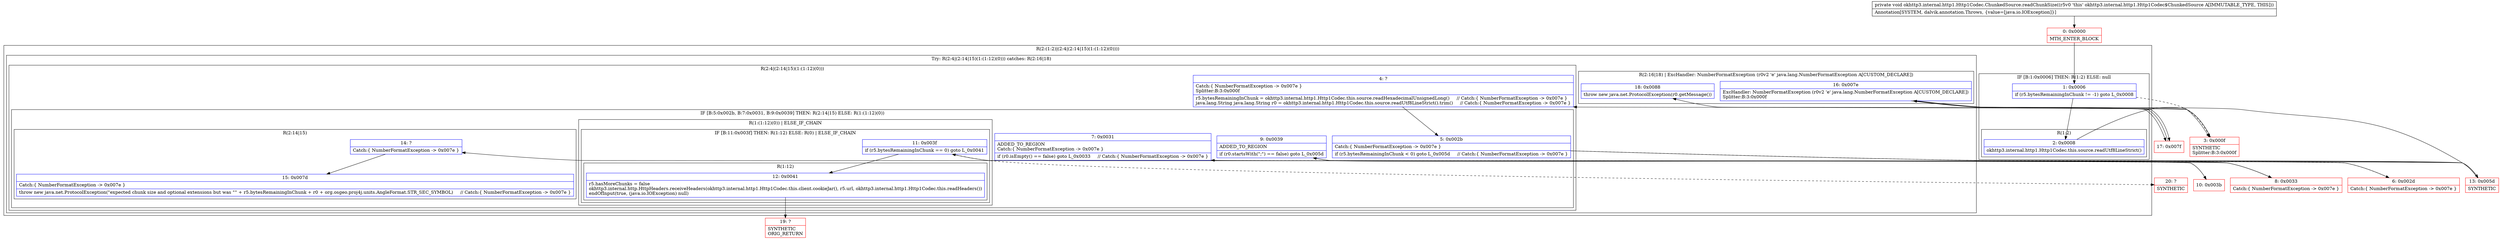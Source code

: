 digraph "CFG forokhttp3.internal.http1.Http1Codec.ChunkedSource.readChunkSize()V" {
subgraph cluster_Region_1591595489 {
label = "R(2:(1:2)|(2:4|(2:14|15)(1:(1:12)(0))))";
node [shape=record,color=blue];
subgraph cluster_IfRegion_2065489960 {
label = "IF [B:1:0x0006] THEN: R(1:2) ELSE: null";
node [shape=record,color=blue];
Node_1 [shape=record,label="{1\:\ 0x0006|if (r5.bytesRemainingInChunk != \-1) goto L_0x0008\l}"];
subgraph cluster_Region_1229701720 {
label = "R(1:2)";
node [shape=record,color=blue];
Node_2 [shape=record,label="{2\:\ 0x0008|okhttp3.internal.http1.Http1Codec.this.source.readUtf8LineStrict()\l}"];
}
}
subgraph cluster_TryCatchRegion_1306813173 {
label = "Try: R(2:4|(2:14|15)(1:(1:12)(0))) catches: R(2:16|18)";
node [shape=record,color=blue];
subgraph cluster_Region_1605538796 {
label = "R(2:4|(2:14|15)(1:(1:12)(0)))";
node [shape=record,color=blue];
Node_4 [shape=record,label="{4\:\ ?|Catch:\{ NumberFormatException \-\> 0x007e \}\lSplitter:B:3:0x000f\l|r5.bytesRemainingInChunk = okhttp3.internal.http1.Http1Codec.this.source.readHexadecimalUnsignedLong()     \/\/ Catch:\{ NumberFormatException \-\> 0x007e \}\ljava.lang.String java.lang.String r0 = okhttp3.internal.http1.Http1Codec.this.source.readUtf8LineStrict().trim()     \/\/ Catch:\{ NumberFormatException \-\> 0x007e \}\l}"];
subgraph cluster_IfRegion_449677660 {
label = "IF [B:5:0x002b, B:7:0x0031, B:9:0x0039] THEN: R(2:14|15) ELSE: R(1:(1:12)(0))";
node [shape=record,color=blue];
Node_5 [shape=record,label="{5\:\ 0x002b|Catch:\{ NumberFormatException \-\> 0x007e \}\l|if (r5.bytesRemainingInChunk \< 0) goto L_0x005d     \/\/ Catch:\{ NumberFormatException \-\> 0x007e \}\l}"];
Node_7 [shape=record,label="{7\:\ 0x0031|ADDED_TO_REGION\lCatch:\{ NumberFormatException \-\> 0x007e \}\l|if (r0.isEmpty() == false) goto L_0x0033     \/\/ Catch:\{ NumberFormatException \-\> 0x007e \}\l}"];
Node_9 [shape=record,label="{9\:\ 0x0039|ADDED_TO_REGION\l|if (r0.startsWith(\";\") == false) goto L_0x005d\l}"];
subgraph cluster_Region_436823035 {
label = "R(2:14|15)";
node [shape=record,color=blue];
Node_14 [shape=record,label="{14\:\ ?|Catch:\{ NumberFormatException \-\> 0x007e \}\l}"];
Node_15 [shape=record,label="{15\:\ 0x007d|Catch:\{ NumberFormatException \-\> 0x007e \}\l|throw new java.net.ProtocolException(\"expected chunk size and optional extensions but was \"\" + r5.bytesRemainingInChunk + r0 + org.osgeo.proj4j.units.AngleFormat.STR_SEC_SYMBOL)     \/\/ Catch:\{ NumberFormatException \-\> 0x007e \}\l}"];
}
subgraph cluster_Region_2097606769 {
label = "R(1:(1:12)(0)) | ELSE_IF_CHAIN\l";
node [shape=record,color=blue];
subgraph cluster_IfRegion_1636254297 {
label = "IF [B:11:0x003f] THEN: R(1:12) ELSE: R(0) | ELSE_IF_CHAIN\l";
node [shape=record,color=blue];
Node_11 [shape=record,label="{11\:\ 0x003f|if (r5.bytesRemainingInChunk == 0) goto L_0x0041\l}"];
subgraph cluster_Region_1992885555 {
label = "R(1:12)";
node [shape=record,color=blue];
Node_12 [shape=record,label="{12\:\ 0x0041|r5.hasMoreChunks = false\lokhttp3.internal.http.HttpHeaders.receiveHeaders(okhttp3.internal.http1.Http1Codec.this.client.cookieJar(), r5.url, okhttp3.internal.http1.Http1Codec.this.readHeaders())\lendOfInput(true, (java.io.IOException) null)\l}"];
}
subgraph cluster_Region_416555733 {
label = "R(0)";
node [shape=record,color=blue];
}
}
}
}
}
subgraph cluster_Region_1377557702 {
label = "R(2:16|18) | ExcHandler: NumberFormatException (r0v2 'e' java.lang.NumberFormatException A[CUSTOM_DECLARE])\l";
node [shape=record,color=blue];
Node_16 [shape=record,label="{16\:\ 0x007e|ExcHandler: NumberFormatException (r0v2 'e' java.lang.NumberFormatException A[CUSTOM_DECLARE])\lSplitter:B:3:0x000f\l}"];
Node_18 [shape=record,label="{18\:\ 0x0088|throw new java.net.ProtocolException(r0.getMessage())\l}"];
}
}
}
subgraph cluster_Region_1377557702 {
label = "R(2:16|18) | ExcHandler: NumberFormatException (r0v2 'e' java.lang.NumberFormatException A[CUSTOM_DECLARE])\l";
node [shape=record,color=blue];
Node_16 [shape=record,label="{16\:\ 0x007e|ExcHandler: NumberFormatException (r0v2 'e' java.lang.NumberFormatException A[CUSTOM_DECLARE])\lSplitter:B:3:0x000f\l}"];
Node_18 [shape=record,label="{18\:\ 0x0088|throw new java.net.ProtocolException(r0.getMessage())\l}"];
}
Node_0 [shape=record,color=red,label="{0\:\ 0x0000|MTH_ENTER_BLOCK\l}"];
Node_3 [shape=record,color=red,label="{3\:\ 0x000f|SYNTHETIC\lSplitter:B:3:0x000f\l}"];
Node_6 [shape=record,color=red,label="{6\:\ 0x002d|Catch:\{ NumberFormatException \-\> 0x007e \}\l}"];
Node_8 [shape=record,color=red,label="{8\:\ 0x0033|Catch:\{ NumberFormatException \-\> 0x007e \}\l}"];
Node_10 [shape=record,color=red,label="{10\:\ 0x003b}"];
Node_13 [shape=record,color=red,label="{13\:\ 0x005d|SYNTHETIC\l}"];
Node_17 [shape=record,color=red,label="{17\:\ 0x007f}"];
Node_19 [shape=record,color=red,label="{19\:\ ?|SYNTHETIC\lORIG_RETURN\l}"];
Node_20 [shape=record,color=red,label="{20\:\ ?|SYNTHETIC\l}"];
MethodNode[shape=record,label="{private void okhttp3.internal.http1.Http1Codec.ChunkedSource.readChunkSize((r5v0 'this' okhttp3.internal.http1.Http1Codec$ChunkedSource A[IMMUTABLE_TYPE, THIS]))  | Annotation[SYSTEM, dalvik.annotation.Throws, \{value=[java.io.IOException]\}]\l}"];
MethodNode -> Node_0;
Node_1 -> Node_2;
Node_1 -> Node_3[style=dashed];
Node_2 -> Node_3;
Node_4 -> Node_5;
Node_5 -> Node_6[style=dashed];
Node_5 -> Node_13;
Node_7 -> Node_8;
Node_7 -> Node_10[style=dashed];
Node_9 -> Node_10[style=dashed];
Node_9 -> Node_13;
Node_14 -> Node_15;
Node_11 -> Node_12;
Node_11 -> Node_20[style=dashed];
Node_12 -> Node_19;
Node_16 -> Node_17;
Node_16 -> Node_17;
Node_0 -> Node_1;
Node_3 -> Node_4;
Node_3 -> Node_16;
Node_6 -> Node_7;
Node_8 -> Node_9;
Node_10 -> Node_11;
Node_13 -> Node_14;
Node_13 -> Node_16;
Node_17 -> Node_18;
}

